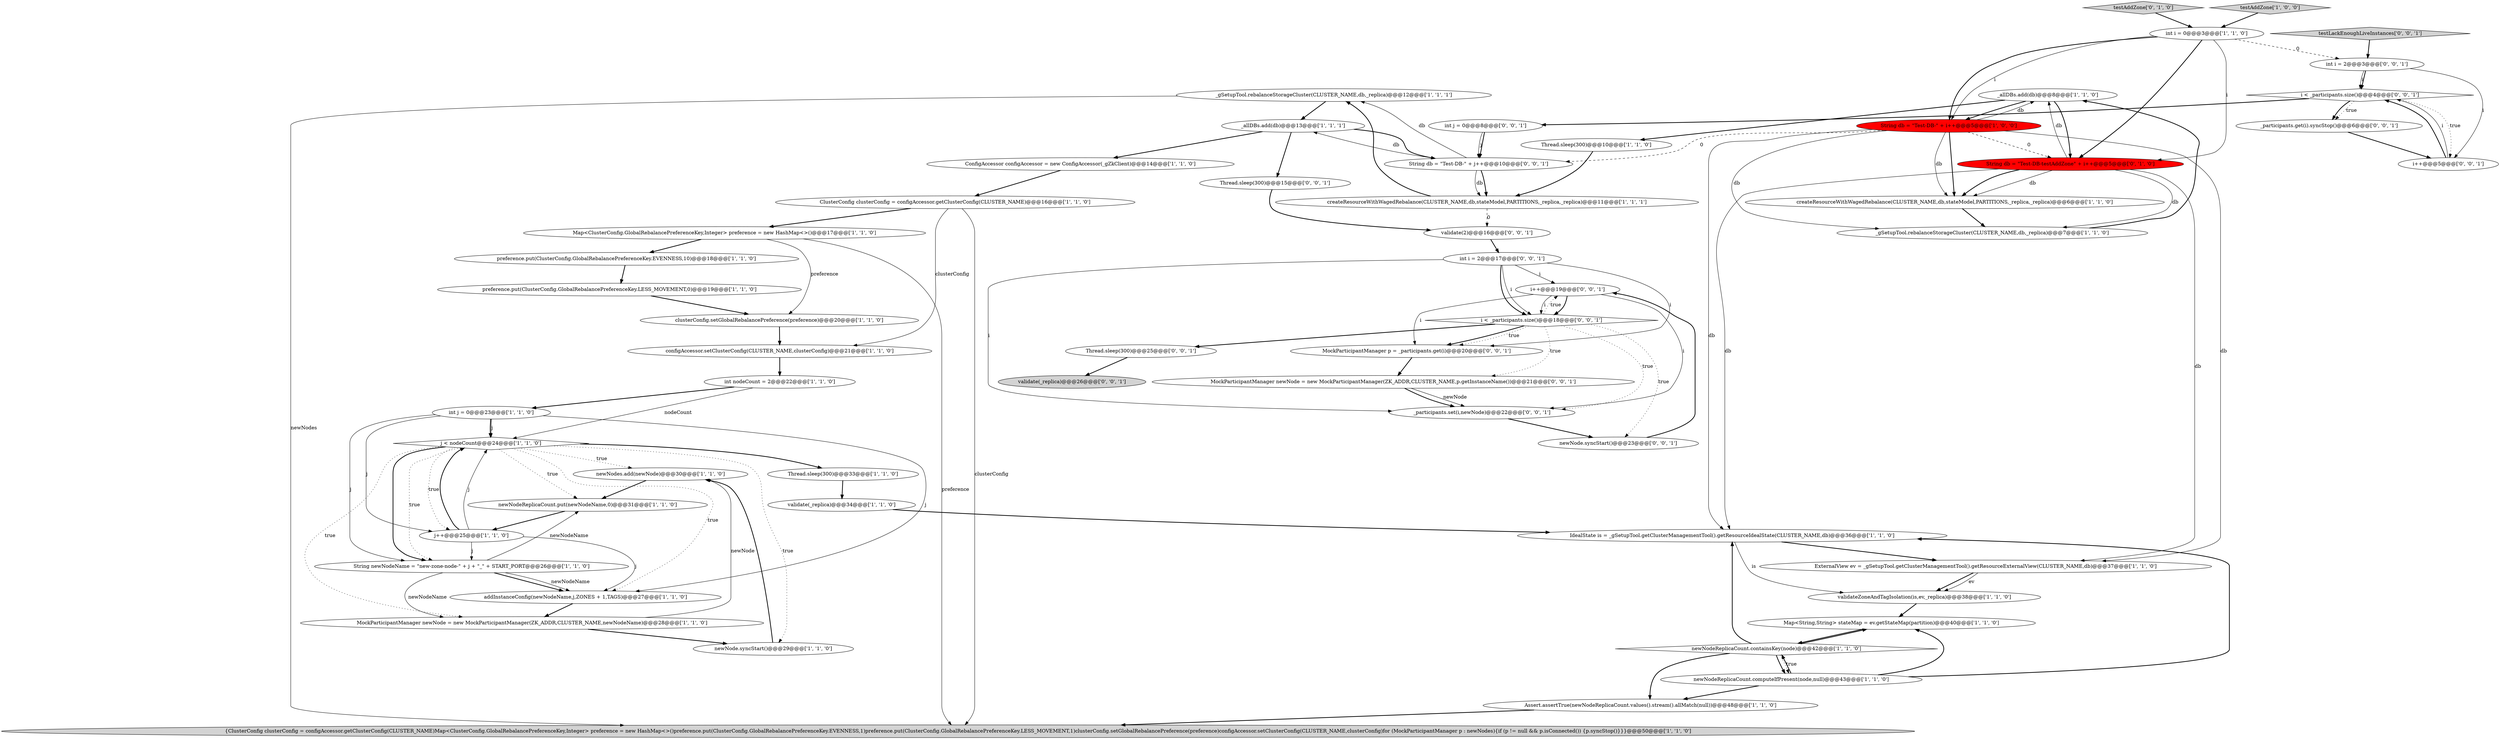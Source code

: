 digraph {
34 [style = filled, label = "preference.put(ClusterConfig.GlobalRebalancePreferenceKey.LESS_MOVEMENT,0)@@@19@@@['1', '1', '0']", fillcolor = white, shape = ellipse image = "AAA0AAABBB1BBB"];
22 [style = filled, label = "preference.put(ClusterConfig.GlobalRebalancePreferenceKey.EVENNESS,10)@@@18@@@['1', '1', '0']", fillcolor = white, shape = ellipse image = "AAA0AAABBB1BBB"];
25 [style = filled, label = "createResourceWithWagedRebalance(CLUSTER_NAME,db,stateModel,PARTITIONS,_replica,_replica)@@@6@@@['1', '1', '0']", fillcolor = white, shape = ellipse image = "AAA0AAABBB1BBB"];
39 [style = filled, label = "testLackEnoughLiveInstances['0', '0', '1']", fillcolor = lightgray, shape = diamond image = "AAA0AAABBB3BBB"];
14 [style = filled, label = "IdealState is = _gSetupTool.getClusterManagementTool().getResourceIdealState(CLUSTER_NAME,db)@@@36@@@['1', '1', '0']", fillcolor = white, shape = ellipse image = "AAA0AAABBB1BBB"];
37 [style = filled, label = "String db = \"Test-DB-testAddZone\" + i++@@@5@@@['0', '1', '0']", fillcolor = red, shape = ellipse image = "AAA1AAABBB2BBB"];
0 [style = filled, label = "newNodes.add(newNode)@@@30@@@['1', '1', '0']", fillcolor = white, shape = ellipse image = "AAA0AAABBB1BBB"];
7 [style = filled, label = "{ClusterConfig clusterConfig = configAccessor.getClusterConfig(CLUSTER_NAME)Map<ClusterConfig.GlobalRebalancePreferenceKey,Integer> preference = new HashMap<>()preference.put(ClusterConfig.GlobalRebalancePreferenceKey.EVENNESS,1)preference.put(ClusterConfig.GlobalRebalancePreferenceKey.LESS_MOVEMENT,1)clusterConfig.setGlobalRebalancePreference(preference)configAccessor.setClusterConfig(CLUSTER_NAME,clusterConfig)for (MockParticipantManager p : newNodes){if (p != null && p.isConnected()) {p.syncStop()}}}@@@50@@@['1', '1', '0']", fillcolor = lightgray, shape = ellipse image = "AAA0AAABBB1BBB"];
19 [style = filled, label = "_allDBs.add(db)@@@8@@@['1', '1', '0']", fillcolor = white, shape = ellipse image = "AAA0AAABBB1BBB"];
11 [style = filled, label = "clusterConfig.setGlobalRebalancePreference(preference)@@@20@@@['1', '1', '0']", fillcolor = white, shape = ellipse image = "AAA0AAABBB1BBB"];
24 [style = filled, label = "Thread.sleep(300)@@@33@@@['1', '1', '0']", fillcolor = white, shape = ellipse image = "AAA0AAABBB1BBB"];
29 [style = filled, label = "String db = \"Test-DB-\" + i++@@@5@@@['1', '0', '0']", fillcolor = red, shape = ellipse image = "AAA1AAABBB1BBB"];
40 [style = filled, label = "i++@@@19@@@['0', '0', '1']", fillcolor = white, shape = ellipse image = "AAA0AAABBB3BBB"];
52 [style = filled, label = "_participants.get(i).syncStop()@@@6@@@['0', '0', '1']", fillcolor = white, shape = ellipse image = "AAA0AAABBB3BBB"];
20 [style = filled, label = "validateZoneAndTagIsolation(is,ev,_replica)@@@38@@@['1', '1', '0']", fillcolor = white, shape = ellipse image = "AAA0AAABBB1BBB"];
30 [style = filled, label = "_gSetupTool.rebalanceStorageCluster(CLUSTER_NAME,db,_replica)@@@12@@@['1', '1', '1']", fillcolor = white, shape = ellipse image = "AAA0AAABBB1BBB"];
32 [style = filled, label = "_gSetupTool.rebalanceStorageCluster(CLUSTER_NAME,db,_replica)@@@7@@@['1', '1', '0']", fillcolor = white, shape = ellipse image = "AAA0AAABBB1BBB"];
13 [style = filled, label = "validate(_replica)@@@34@@@['1', '1', '0']", fillcolor = white, shape = ellipse image = "AAA0AAABBB1BBB"];
45 [style = filled, label = "Thread.sleep(300)@@@25@@@['0', '0', '1']", fillcolor = white, shape = ellipse image = "AAA0AAABBB3BBB"];
8 [style = filled, label = "ExternalView ev = _gSetupTool.getClusterManagementTool().getResourceExternalView(CLUSTER_NAME,db)@@@37@@@['1', '1', '0']", fillcolor = white, shape = ellipse image = "AAA0AAABBB1BBB"];
38 [style = filled, label = "testAddZone['0', '1', '0']", fillcolor = lightgray, shape = diamond image = "AAA0AAABBB2BBB"];
55 [style = filled, label = "validate(2)@@@16@@@['0', '0', '1']", fillcolor = white, shape = ellipse image = "AAA0AAABBB3BBB"];
35 [style = filled, label = "addInstanceConfig(newNodeName,j,ZONES + 1,TAGS)@@@27@@@['1', '1', '0']", fillcolor = white, shape = ellipse image = "AAA0AAABBB1BBB"];
53 [style = filled, label = "i < _participants.size()@@@18@@@['0', '0', '1']", fillcolor = white, shape = diamond image = "AAA0AAABBB3BBB"];
51 [style = filled, label = "Thread.sleep(300)@@@15@@@['0', '0', '1']", fillcolor = white, shape = ellipse image = "AAA0AAABBB3BBB"];
1 [style = filled, label = "String newNodeName = \"new-zone-node-\" + j + \"_\" + START_PORT@@@26@@@['1', '1', '0']", fillcolor = white, shape = ellipse image = "AAA0AAABBB1BBB"];
50 [style = filled, label = "i < _participants.size()@@@4@@@['0', '0', '1']", fillcolor = white, shape = diamond image = "AAA0AAABBB3BBB"];
4 [style = filled, label = "newNodeReplicaCount.containsKey(node)@@@42@@@['1', '1', '0']", fillcolor = white, shape = diamond image = "AAA0AAABBB1BBB"];
27 [style = filled, label = "newNode.syncStart()@@@29@@@['1', '1', '0']", fillcolor = white, shape = ellipse image = "AAA0AAABBB1BBB"];
31 [style = filled, label = "j < nodeCount@@@24@@@['1', '1', '0']", fillcolor = white, shape = diamond image = "AAA0AAABBB1BBB"];
21 [style = filled, label = "Thread.sleep(300)@@@10@@@['1', '1', '0']", fillcolor = white, shape = ellipse image = "AAA0AAABBB1BBB"];
46 [style = filled, label = "int i = 2@@@3@@@['0', '0', '1']", fillcolor = white, shape = ellipse image = "AAA0AAABBB3BBB"];
47 [style = filled, label = "int i = 2@@@17@@@['0', '0', '1']", fillcolor = white, shape = ellipse image = "AAA0AAABBB3BBB"];
15 [style = filled, label = "Map<ClusterConfig.GlobalRebalancePreferenceKey,Integer> preference = new HashMap<>()@@@17@@@['1', '1', '0']", fillcolor = white, shape = ellipse image = "AAA0AAABBB1BBB"];
9 [style = filled, label = "_allDBs.add(db)@@@13@@@['1', '1', '1']", fillcolor = white, shape = ellipse image = "AAA0AAABBB1BBB"];
54 [style = filled, label = "_participants.set(i,newNode)@@@22@@@['0', '0', '1']", fillcolor = white, shape = ellipse image = "AAA0AAABBB3BBB"];
6 [style = filled, label = "j++@@@25@@@['1', '1', '0']", fillcolor = white, shape = ellipse image = "AAA0AAABBB1BBB"];
2 [style = filled, label = "int j = 0@@@23@@@['1', '1', '0']", fillcolor = white, shape = ellipse image = "AAA0AAABBB1BBB"];
5 [style = filled, label = "testAddZone['1', '0', '0']", fillcolor = lightgray, shape = diamond image = "AAA0AAABBB1BBB"];
18 [style = filled, label = "int nodeCount = 2@@@22@@@['1', '1', '0']", fillcolor = white, shape = ellipse image = "AAA0AAABBB1BBB"];
17 [style = filled, label = "ConfigAccessor configAccessor = new ConfigAccessor(_gZkClient)@@@14@@@['1', '1', '0']", fillcolor = white, shape = ellipse image = "AAA0AAABBB1BBB"];
33 [style = filled, label = "ClusterConfig clusterConfig = configAccessor.getClusterConfig(CLUSTER_NAME)@@@16@@@['1', '1', '0']", fillcolor = white, shape = ellipse image = "AAA0AAABBB1BBB"];
56 [style = filled, label = "MockParticipantManager p = _participants.get(i)@@@20@@@['0', '0', '1']", fillcolor = white, shape = ellipse image = "AAA0AAABBB3BBB"];
36 [style = filled, label = "createResourceWithWagedRebalance(CLUSTER_NAME,db,stateModel,PARTITIONS,_replica,_replica)@@@11@@@['1', '1', '1']", fillcolor = white, shape = ellipse image = "AAA0AAABBB1BBB"];
23 [style = filled, label = "configAccessor.setClusterConfig(CLUSTER_NAME,clusterConfig)@@@21@@@['1', '1', '0']", fillcolor = white, shape = ellipse image = "AAA0AAABBB1BBB"];
10 [style = filled, label = "newNodeReplicaCount.computeIfPresent(node,null)@@@43@@@['1', '1', '0']", fillcolor = white, shape = ellipse image = "AAA0AAABBB1BBB"];
48 [style = filled, label = "newNode.syncStart()@@@23@@@['0', '0', '1']", fillcolor = white, shape = ellipse image = "AAA0AAABBB3BBB"];
43 [style = filled, label = "validate(_replica)@@@26@@@['0', '0', '1']", fillcolor = lightgray, shape = ellipse image = "AAA0AAABBB3BBB"];
42 [style = filled, label = "MockParticipantManager newNode = new MockParticipantManager(ZK_ADDR,CLUSTER_NAME,p.getInstanceName())@@@21@@@['0', '0', '1']", fillcolor = white, shape = ellipse image = "AAA0AAABBB3BBB"];
12 [style = filled, label = "MockParticipantManager newNode = new MockParticipantManager(ZK_ADDR,CLUSTER_NAME,newNodeName)@@@28@@@['1', '1', '0']", fillcolor = white, shape = ellipse image = "AAA0AAABBB1BBB"];
28 [style = filled, label = "Map<String,String> stateMap = ev.getStateMap(partition)@@@40@@@['1', '1', '0']", fillcolor = white, shape = ellipse image = "AAA0AAABBB1BBB"];
26 [style = filled, label = "Assert.assertTrue(newNodeReplicaCount.values().stream().allMatch(null))@@@48@@@['1', '1', '0']", fillcolor = white, shape = ellipse image = "AAA0AAABBB1BBB"];
44 [style = filled, label = "String db = \"Test-DB-\" + j++@@@10@@@['0', '0', '1']", fillcolor = white, shape = ellipse image = "AAA0AAABBB3BBB"];
49 [style = filled, label = "int j = 0@@@8@@@['0', '0', '1']", fillcolor = white, shape = ellipse image = "AAA0AAABBB3BBB"];
16 [style = filled, label = "newNodeReplicaCount.put(newNodeName,0)@@@31@@@['1', '1', '0']", fillcolor = white, shape = ellipse image = "AAA0AAABBB1BBB"];
41 [style = filled, label = "i++@@@5@@@['0', '0', '1']", fillcolor = white, shape = ellipse image = "AAA0AAABBB3BBB"];
3 [style = filled, label = "int i = 0@@@3@@@['1', '1', '0']", fillcolor = white, shape = ellipse image = "AAA0AAABBB1BBB"];
5->3 [style = bold, label=""];
15->11 [style = solid, label="preference"];
47->53 [style = solid, label="i"];
47->56 [style = solid, label="i"];
55->47 [style = bold, label=""];
50->52 [style = dotted, label="true"];
44->36 [style = solid, label="db"];
1->16 [style = solid, label="newNodeName"];
44->9 [style = solid, label="db"];
31->1 [style = bold, label=""];
15->7 [style = solid, label="preference"];
37->14 [style = solid, label="db"];
29->37 [style = dashed, label="0"];
12->0 [style = solid, label="newNode"];
8->20 [style = bold, label=""];
21->36 [style = bold, label=""];
45->43 [style = bold, label=""];
46->50 [style = solid, label="i"];
31->27 [style = dotted, label="true"];
29->8 [style = solid, label="db"];
46->50 [style = bold, label=""];
13->14 [style = bold, label=""];
31->12 [style = dotted, label="true"];
33->7 [style = solid, label="clusterConfig"];
35->12 [style = bold, label=""];
37->25 [style = solid, label="db"];
2->6 [style = solid, label="j"];
2->31 [style = bold, label=""];
47->53 [style = bold, label=""];
53->48 [style = dotted, label="true"];
9->51 [style = bold, label=""];
26->7 [style = bold, label=""];
27->0 [style = bold, label=""];
33->15 [style = bold, label=""];
10->14 [style = bold, label=""];
30->7 [style = solid, label="newNodes"];
16->6 [style = bold, label=""];
31->6 [style = dotted, label="true"];
9->17 [style = bold, label=""];
1->35 [style = bold, label=""];
47->54 [style = solid, label="i"];
10->26 [style = bold, label=""];
40->56 [style = solid, label="i"];
29->19 [style = solid, label="db"];
14->20 [style = solid, label="is"];
3->29 [style = solid, label="i"];
50->49 [style = bold, label=""];
19->37 [style = bold, label=""];
36->30 [style = bold, label=""];
49->44 [style = solid, label="j"];
3->37 [style = solid, label="i"];
37->8 [style = solid, label="db"];
29->25 [style = solid, label="db"];
9->44 [style = bold, label=""];
29->14 [style = solid, label="db"];
53->56 [style = bold, label=""];
14->8 [style = bold, label=""];
6->1 [style = solid, label="j"];
41->50 [style = bold, label=""];
2->35 [style = solid, label="j"];
47->40 [style = solid, label="i"];
3->29 [style = bold, label=""];
36->55 [style = dashed, label="0"];
6->35 [style = solid, label="j"];
24->13 [style = bold, label=""];
33->23 [style = solid, label="clusterConfig"];
4->10 [style = bold, label=""];
0->16 [style = bold, label=""];
4->14 [style = bold, label=""];
39->46 [style = bold, label=""];
40->53 [style = bold, label=""];
3->37 [style = bold, label=""];
31->35 [style = dotted, label="true"];
4->10 [style = dotted, label="true"];
19->29 [style = bold, label=""];
31->24 [style = bold, label=""];
37->25 [style = bold, label=""];
49->44 [style = bold, label=""];
52->41 [style = bold, label=""];
3->46 [style = dashed, label="0"];
30->9 [style = bold, label=""];
32->19 [style = bold, label=""];
31->0 [style = dotted, label="true"];
38->3 [style = bold, label=""];
15->22 [style = bold, label=""];
53->42 [style = dotted, label="true"];
41->50 [style = solid, label="i"];
2->31 [style = solid, label="j"];
1->35 [style = solid, label="newNodeName"];
42->54 [style = solid, label="newNode"];
46->41 [style = solid, label="i"];
31->1 [style = dotted, label="true"];
53->56 [style = dotted, label="true"];
53->40 [style = dotted, label="true"];
29->32 [style = solid, label="db"];
2->1 [style = solid, label="j"];
12->27 [style = bold, label=""];
1->12 [style = solid, label="newNodeName"];
23->18 [style = bold, label=""];
50->41 [style = dotted, label="true"];
19->21 [style = bold, label=""];
40->54 [style = solid, label="i"];
10->28 [style = bold, label=""];
44->36 [style = bold, label=""];
40->53 [style = solid, label="i"];
20->28 [style = bold, label=""];
25->32 [style = bold, label=""];
4->26 [style = bold, label=""];
29->25 [style = bold, label=""];
54->48 [style = bold, label=""];
17->33 [style = bold, label=""];
31->16 [style = dotted, label="true"];
18->2 [style = bold, label=""];
50->52 [style = bold, label=""];
34->11 [style = bold, label=""];
4->28 [style = bold, label=""];
48->40 [style = bold, label=""];
37->19 [style = solid, label="db"];
56->42 [style = bold, label=""];
29->44 [style = dashed, label="0"];
44->30 [style = solid, label="db"];
6->31 [style = bold, label=""];
37->32 [style = solid, label="db"];
18->31 [style = solid, label="nodeCount"];
51->55 [style = bold, label=""];
22->34 [style = bold, label=""];
10->4 [style = bold, label=""];
8->20 [style = solid, label="ev"];
42->54 [style = bold, label=""];
53->54 [style = dotted, label="true"];
6->31 [style = solid, label="j"];
11->23 [style = bold, label=""];
53->45 [style = bold, label=""];
28->4 [style = bold, label=""];
}
